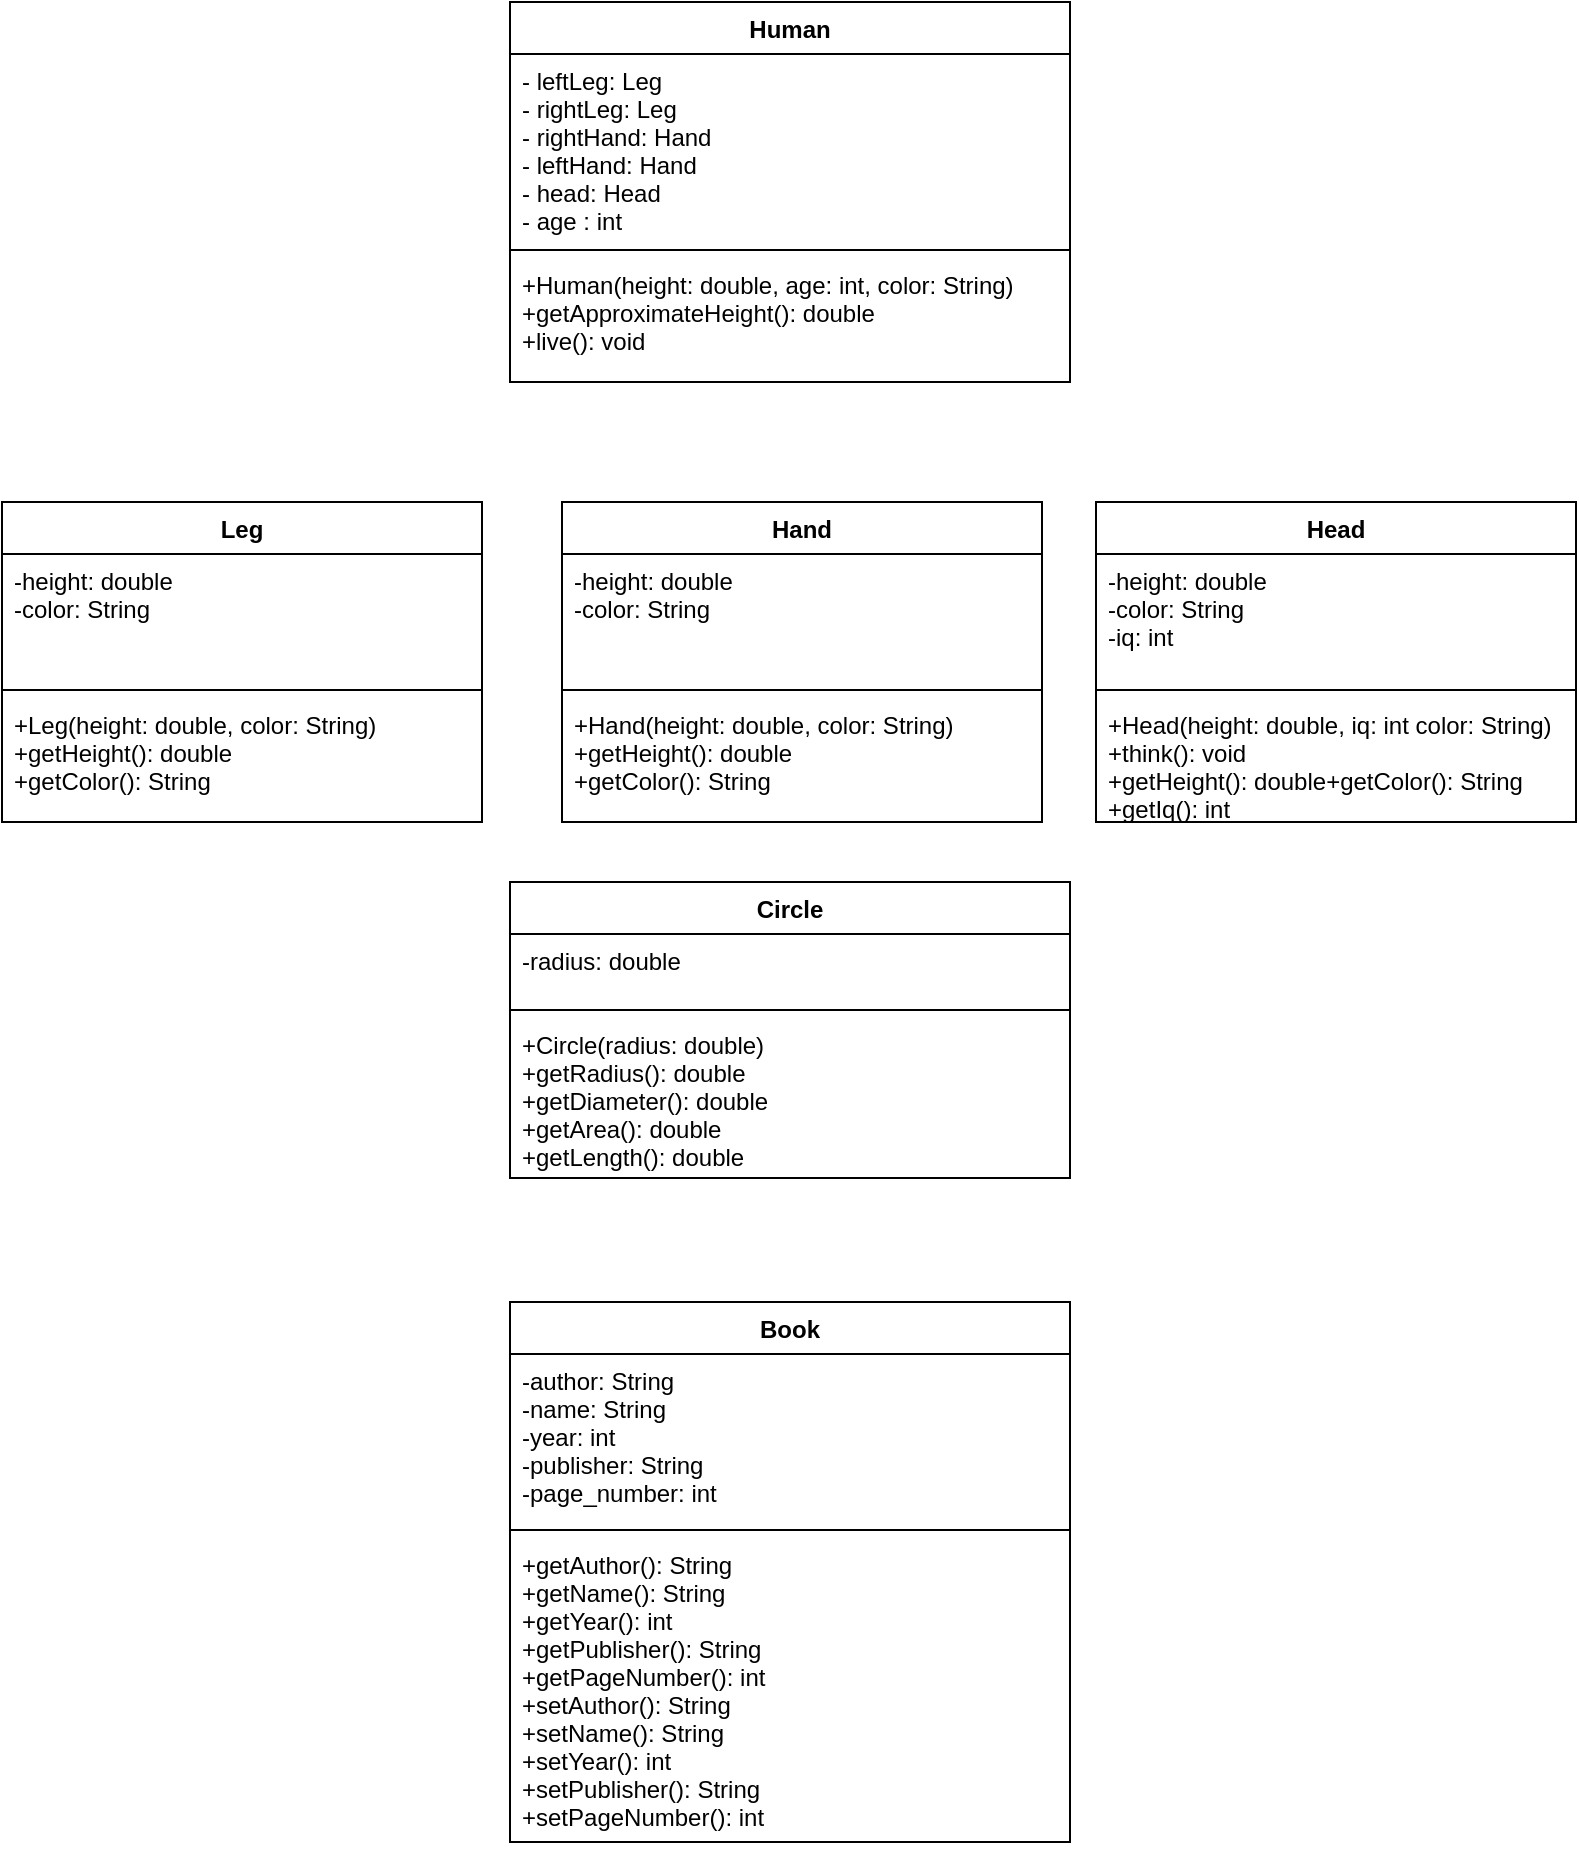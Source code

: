 <mxfile version="13.6.9" type="device"><diagram id="OdWjv1hL-Eub1Rt-TkvO" name="Page-1"><mxGraphModel dx="1422" dy="791" grid="1" gridSize="10" guides="1" tooltips="1" connect="1" arrows="1" fold="1" page="1" pageScale="1" pageWidth="827" pageHeight="1169" math="0" shadow="0"><root><mxCell id="0"/><mxCell id="1" parent="0"/><mxCell id="4dpBj0VDNN967dbLn4SH-8" value="Leg" style="swimlane;fontStyle=1;align=center;verticalAlign=top;childLayout=stackLayout;horizontal=1;startSize=26;horizontalStack=0;resizeParent=1;resizeParentMax=0;resizeLast=0;collapsible=1;marginBottom=0;" vertex="1" parent="1"><mxGeometry x="20" y="290" width="240" height="160" as="geometry"/></mxCell><mxCell id="4dpBj0VDNN967dbLn4SH-9" value="-height: double&#xA;-color: String" style="text;strokeColor=none;fillColor=none;align=left;verticalAlign=top;spacingLeft=4;spacingRight=4;overflow=hidden;rotatable=0;points=[[0,0.5],[1,0.5]];portConstraint=eastwest;" vertex="1" parent="4dpBj0VDNN967dbLn4SH-8"><mxGeometry y="26" width="240" height="64" as="geometry"/></mxCell><mxCell id="4dpBj0VDNN967dbLn4SH-10" value="" style="line;strokeWidth=1;fillColor=none;align=left;verticalAlign=middle;spacingTop=-1;spacingLeft=3;spacingRight=3;rotatable=0;labelPosition=right;points=[];portConstraint=eastwest;" vertex="1" parent="4dpBj0VDNN967dbLn4SH-8"><mxGeometry y="90" width="240" height="8" as="geometry"/></mxCell><mxCell id="4dpBj0VDNN967dbLn4SH-11" value="+Leg(height: double, color: String)&#xA;+getHeight(): double&#xA;+getColor(): String&#xA;&#xA;" style="text;strokeColor=none;fillColor=none;align=left;verticalAlign=top;spacingLeft=4;spacingRight=4;overflow=hidden;rotatable=0;points=[[0,0.5],[1,0.5]];portConstraint=eastwest;" vertex="1" parent="4dpBj0VDNN967dbLn4SH-8"><mxGeometry y="98" width="240" height="62" as="geometry"/></mxCell><mxCell id="4dpBj0VDNN967dbLn4SH-12" value="Hand" style="swimlane;fontStyle=1;align=center;verticalAlign=top;childLayout=stackLayout;horizontal=1;startSize=26;horizontalStack=0;resizeParent=1;resizeParentMax=0;resizeLast=0;collapsible=1;marginBottom=0;" vertex="1" parent="1"><mxGeometry x="300" y="290" width="240" height="160" as="geometry"/></mxCell><mxCell id="4dpBj0VDNN967dbLn4SH-13" value="-height: double&#xA;-color: String" style="text;strokeColor=none;fillColor=none;align=left;verticalAlign=top;spacingLeft=4;spacingRight=4;overflow=hidden;rotatable=0;points=[[0,0.5],[1,0.5]];portConstraint=eastwest;" vertex="1" parent="4dpBj0VDNN967dbLn4SH-12"><mxGeometry y="26" width="240" height="64" as="geometry"/></mxCell><mxCell id="4dpBj0VDNN967dbLn4SH-14" value="" style="line;strokeWidth=1;fillColor=none;align=left;verticalAlign=middle;spacingTop=-1;spacingLeft=3;spacingRight=3;rotatable=0;labelPosition=right;points=[];portConstraint=eastwest;" vertex="1" parent="4dpBj0VDNN967dbLn4SH-12"><mxGeometry y="90" width="240" height="8" as="geometry"/></mxCell><mxCell id="4dpBj0VDNN967dbLn4SH-15" value="+Hand(height: double, color: String)&#xA;+getHeight(): double&#xA;+getColor(): String" style="text;strokeColor=none;fillColor=none;align=left;verticalAlign=top;spacingLeft=4;spacingRight=4;overflow=hidden;rotatable=0;points=[[0,0.5],[1,0.5]];portConstraint=eastwest;" vertex="1" parent="4dpBj0VDNN967dbLn4SH-12"><mxGeometry y="98" width="240" height="62" as="geometry"/></mxCell><mxCell id="4dpBj0VDNN967dbLn4SH-16" value="Head" style="swimlane;fontStyle=1;align=center;verticalAlign=top;childLayout=stackLayout;horizontal=1;startSize=26;horizontalStack=0;resizeParent=1;resizeParentMax=0;resizeLast=0;collapsible=1;marginBottom=0;" vertex="1" parent="1"><mxGeometry x="567" y="290" width="240" height="160" as="geometry"/></mxCell><mxCell id="4dpBj0VDNN967dbLn4SH-17" value="-height: double&#xA;-color: String&#xA;-iq: int&#xA;" style="text;strokeColor=none;fillColor=none;align=left;verticalAlign=top;spacingLeft=4;spacingRight=4;overflow=hidden;rotatable=0;points=[[0,0.5],[1,0.5]];portConstraint=eastwest;" vertex="1" parent="4dpBj0VDNN967dbLn4SH-16"><mxGeometry y="26" width="240" height="64" as="geometry"/></mxCell><mxCell id="4dpBj0VDNN967dbLn4SH-18" value="" style="line;strokeWidth=1;fillColor=none;align=left;verticalAlign=middle;spacingTop=-1;spacingLeft=3;spacingRight=3;rotatable=0;labelPosition=right;points=[];portConstraint=eastwest;" vertex="1" parent="4dpBj0VDNN967dbLn4SH-16"><mxGeometry y="90" width="240" height="8" as="geometry"/></mxCell><mxCell id="4dpBj0VDNN967dbLn4SH-19" value="+Head(height: double, iq: int color: String)&#xA;+think(): void&#xA;+getHeight(): double+getColor(): String&#xA;+getIq(): int&#xA;&#xA;&#xA;" style="text;strokeColor=none;fillColor=none;align=left;verticalAlign=top;spacingLeft=4;spacingRight=4;overflow=hidden;rotatable=0;points=[[0,0.5],[1,0.5]];portConstraint=eastwest;" vertex="1" parent="4dpBj0VDNN967dbLn4SH-16"><mxGeometry y="98" width="240" height="62" as="geometry"/></mxCell><mxCell id="4dpBj0VDNN967dbLn4SH-4" value="Human" style="swimlane;fontStyle=1;align=center;verticalAlign=top;childLayout=stackLayout;horizontal=1;startSize=26;horizontalStack=0;resizeParent=1;resizeParentMax=0;resizeLast=0;collapsible=1;marginBottom=0;" vertex="1" parent="1"><mxGeometry x="274" y="40" width="280" height="190" as="geometry"/></mxCell><mxCell id="4dpBj0VDNN967dbLn4SH-5" value="- leftLeg: Leg&#xA;- rightLeg: Leg&#xA;- rightHand: Hand&#xA;- leftHand: Hand&#xA;- head: Head&#xA;- age : int&#xA;" style="text;strokeColor=none;fillColor=none;align=left;verticalAlign=top;spacingLeft=4;spacingRight=4;overflow=hidden;rotatable=0;points=[[0,0.5],[1,0.5]];portConstraint=eastwest;" vertex="1" parent="4dpBj0VDNN967dbLn4SH-4"><mxGeometry y="26" width="280" height="94" as="geometry"/></mxCell><mxCell id="4dpBj0VDNN967dbLn4SH-6" value="" style="line;strokeWidth=1;fillColor=none;align=left;verticalAlign=middle;spacingTop=-1;spacingLeft=3;spacingRight=3;rotatable=0;labelPosition=right;points=[];portConstraint=eastwest;" vertex="1" parent="4dpBj0VDNN967dbLn4SH-4"><mxGeometry y="120" width="280" height="8" as="geometry"/></mxCell><mxCell id="4dpBj0VDNN967dbLn4SH-7" value="+Human(height: double, age: int, color: String)&#xA;+getApproximateHeight(): double&#xA;+live(): void&#xA;" style="text;strokeColor=none;fillColor=none;align=left;verticalAlign=top;spacingLeft=4;spacingRight=4;overflow=hidden;rotatable=0;points=[[0,0.5],[1,0.5]];portConstraint=eastwest;" vertex="1" parent="4dpBj0VDNN967dbLn4SH-4"><mxGeometry y="128" width="280" height="62" as="geometry"/></mxCell><mxCell id="4dpBj0VDNN967dbLn4SH-20" value="Circle" style="swimlane;fontStyle=1;align=center;verticalAlign=top;childLayout=stackLayout;horizontal=1;startSize=26;horizontalStack=0;resizeParent=1;resizeParentMax=0;resizeLast=0;collapsible=1;marginBottom=0;" vertex="1" parent="1"><mxGeometry x="274" y="480" width="280" height="148" as="geometry"/></mxCell><mxCell id="4dpBj0VDNN967dbLn4SH-21" value="-radius: double" style="text;strokeColor=none;fillColor=none;align=left;verticalAlign=top;spacingLeft=4;spacingRight=4;overflow=hidden;rotatable=0;points=[[0,0.5],[1,0.5]];portConstraint=eastwest;" vertex="1" parent="4dpBj0VDNN967dbLn4SH-20"><mxGeometry y="26" width="280" height="34" as="geometry"/></mxCell><mxCell id="4dpBj0VDNN967dbLn4SH-22" value="" style="line;strokeWidth=1;fillColor=none;align=left;verticalAlign=middle;spacingTop=-1;spacingLeft=3;spacingRight=3;rotatable=0;labelPosition=right;points=[];portConstraint=eastwest;" vertex="1" parent="4dpBj0VDNN967dbLn4SH-20"><mxGeometry y="60" width="280" height="8" as="geometry"/></mxCell><mxCell id="4dpBj0VDNN967dbLn4SH-23" value="+Circle(radius: double)&#xA;+getRadius(): double&#xA;+getDiameter(): double&#xA;+getArea(): double&#xA;+getLength(): double&#xA;&#xA;" style="text;strokeColor=none;fillColor=none;align=left;verticalAlign=top;spacingLeft=4;spacingRight=4;overflow=hidden;rotatable=0;points=[[0,0.5],[1,0.5]];portConstraint=eastwest;" vertex="1" parent="4dpBj0VDNN967dbLn4SH-20"><mxGeometry y="68" width="280" height="80" as="geometry"/></mxCell><mxCell id="4dpBj0VDNN967dbLn4SH-24" value="Book" style="swimlane;fontStyle=1;align=center;verticalAlign=top;childLayout=stackLayout;horizontal=1;startSize=26;horizontalStack=0;resizeParent=1;resizeParentMax=0;resizeLast=0;collapsible=1;marginBottom=0;" vertex="1" parent="1"><mxGeometry x="274" y="690" width="280" height="270" as="geometry"/></mxCell><mxCell id="4dpBj0VDNN967dbLn4SH-25" value="-author: String&#xA;-name: String&#xA;-year: int&#xA;-publisher: String&#xA;-page_number: int&#xA;&#xA;" style="text;strokeColor=none;fillColor=none;align=left;verticalAlign=top;spacingLeft=4;spacingRight=4;overflow=hidden;rotatable=0;points=[[0,0.5],[1,0.5]];portConstraint=eastwest;" vertex="1" parent="4dpBj0VDNN967dbLn4SH-24"><mxGeometry y="26" width="280" height="84" as="geometry"/></mxCell><mxCell id="4dpBj0VDNN967dbLn4SH-26" value="" style="line;strokeWidth=1;fillColor=none;align=left;verticalAlign=middle;spacingTop=-1;spacingLeft=3;spacingRight=3;rotatable=0;labelPosition=right;points=[];portConstraint=eastwest;" vertex="1" parent="4dpBj0VDNN967dbLn4SH-24"><mxGeometry y="110" width="280" height="8" as="geometry"/></mxCell><mxCell id="4dpBj0VDNN967dbLn4SH-27" value="+getAuthor(): String&#xA;+getName(): String&#xA;+getYear(): int&#xA;+getPublisher(): String&#xA;+getPageNumber(): int&#xA;+setAuthor(): String&#xA;+setName(): String&#xA;+setYear(): int&#xA;+setPublisher(): String&#xA;+setPageNumber(): int&#xA;&#xA;&#xA;" style="text;strokeColor=none;fillColor=none;align=left;verticalAlign=top;spacingLeft=4;spacingRight=4;overflow=hidden;rotatable=0;points=[[0,0.5],[1,0.5]];portConstraint=eastwest;" vertex="1" parent="4dpBj0VDNN967dbLn4SH-24"><mxGeometry y="118" width="280" height="152" as="geometry"/></mxCell></root></mxGraphModel></diagram></mxfile>